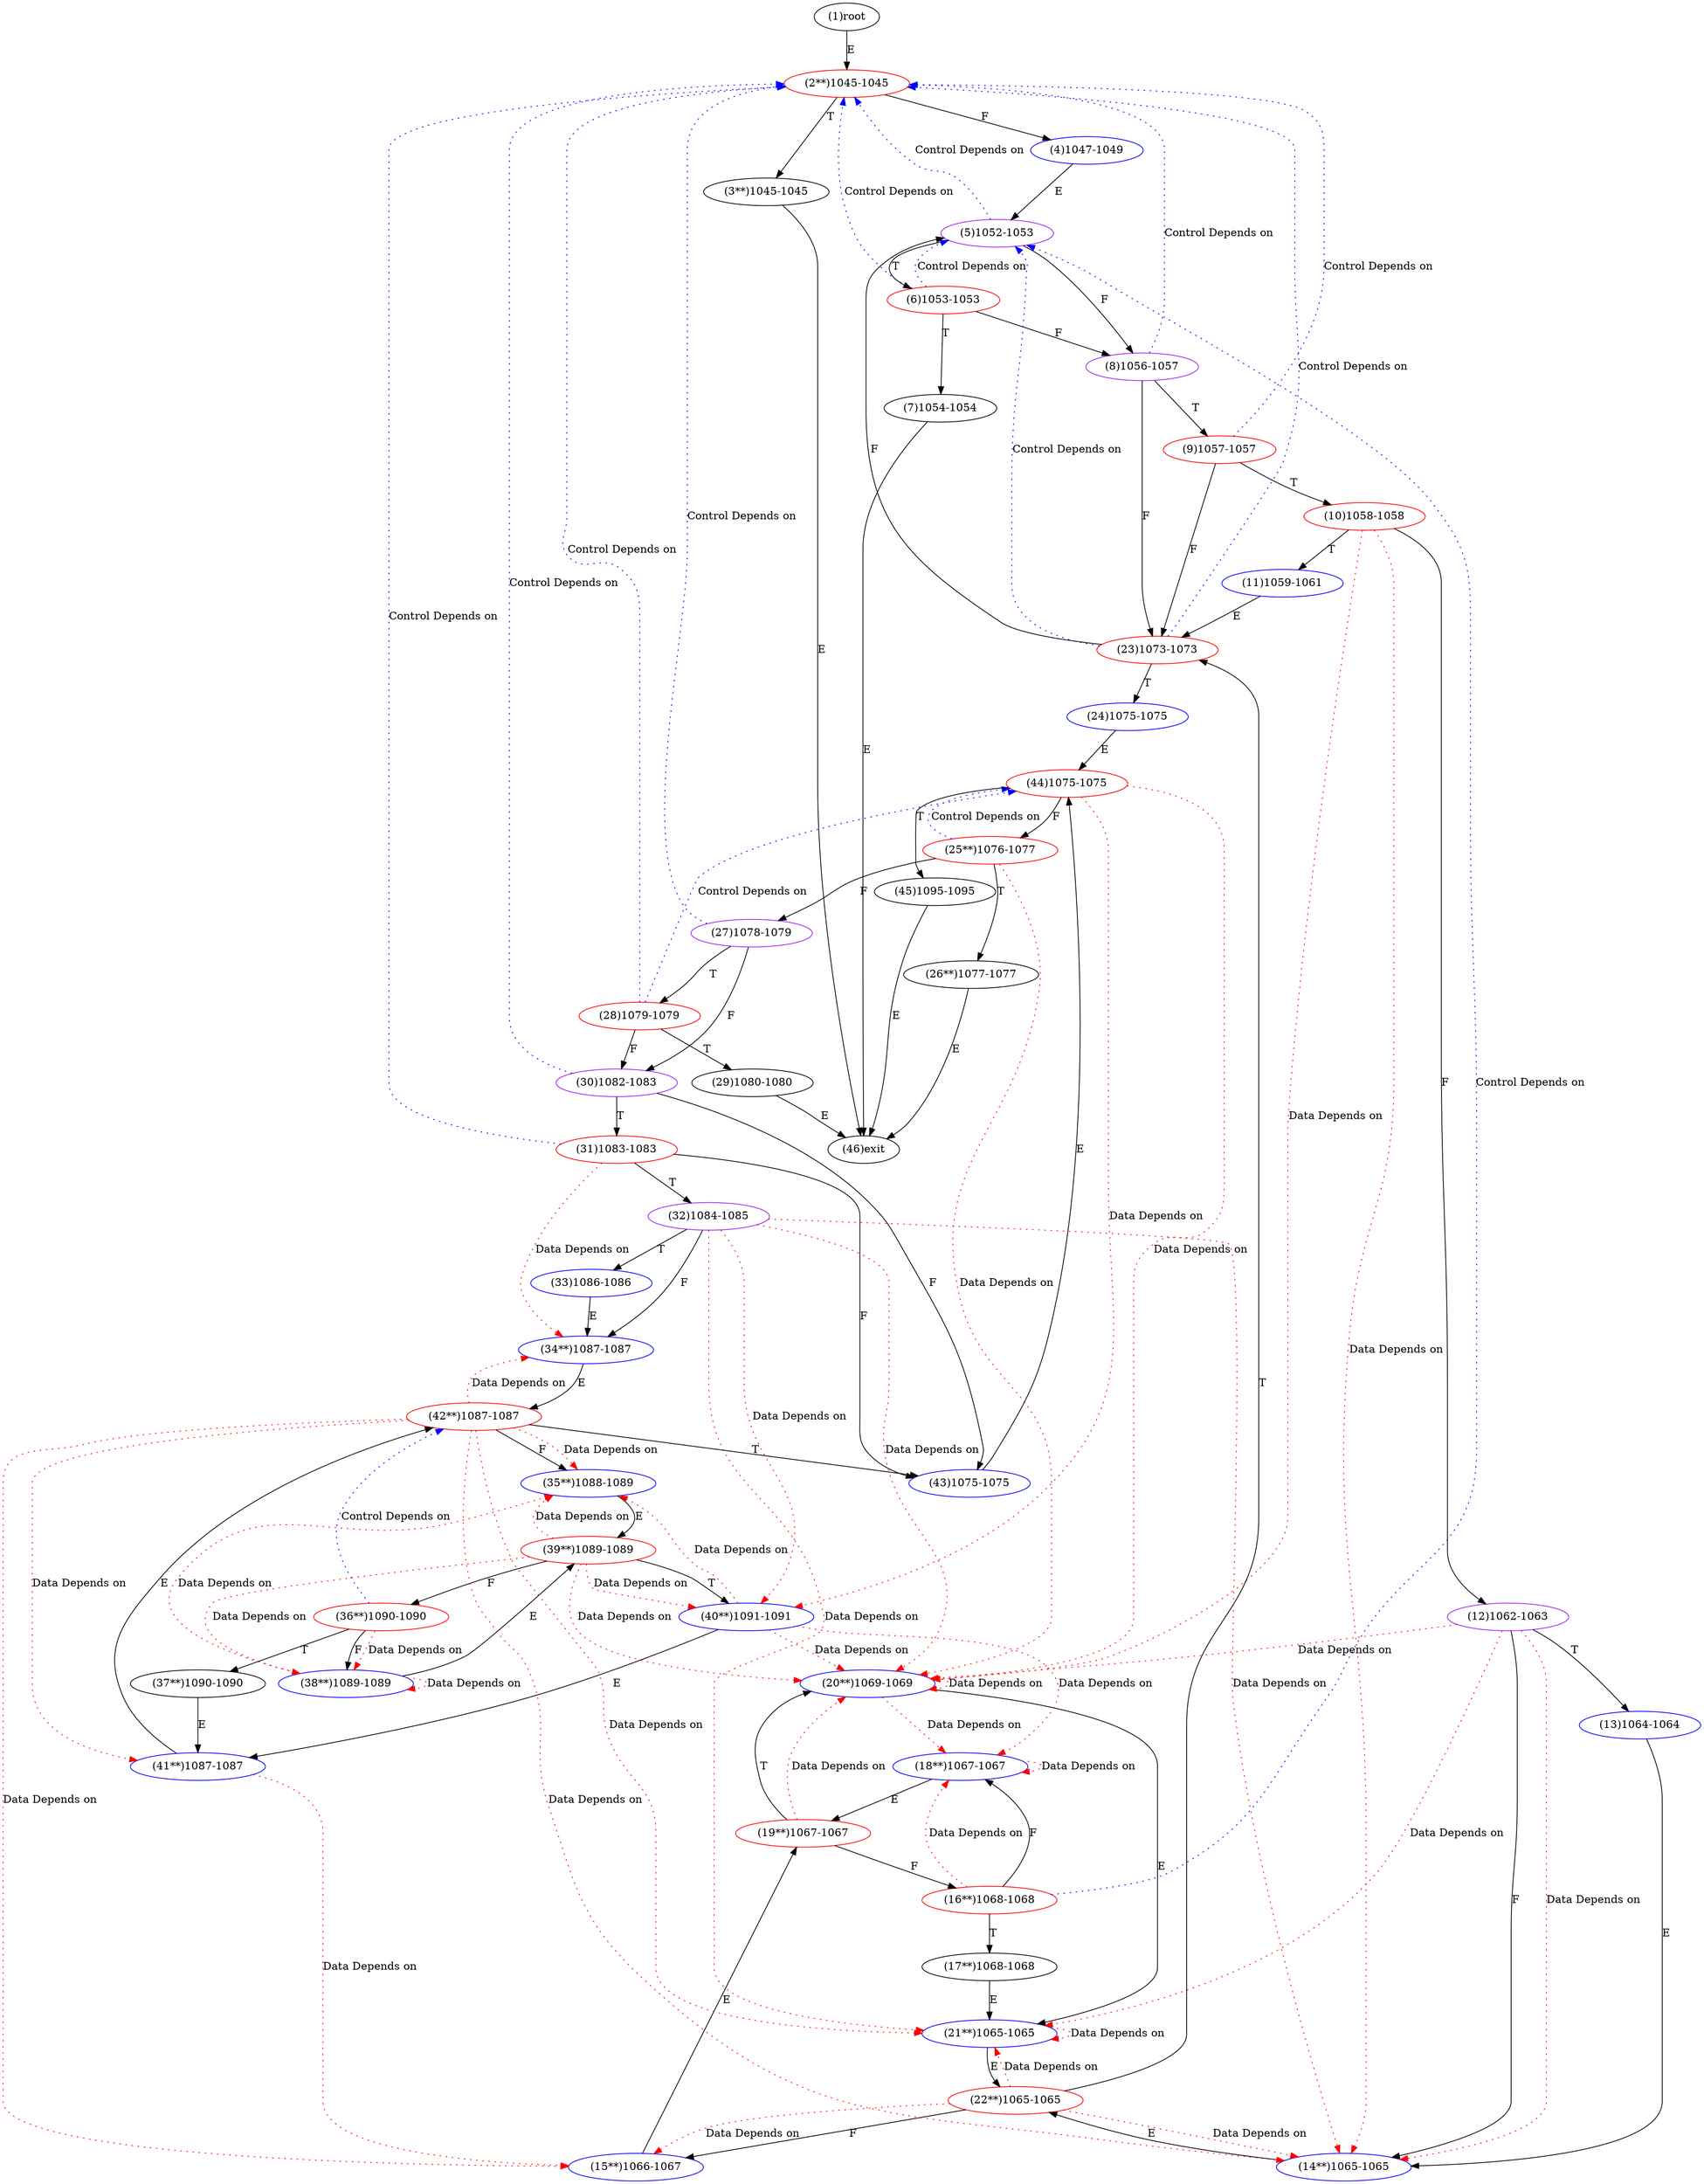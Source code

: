 digraph "" { 
1[ label="(1)root"];
2[ label="(2**)1045-1045",color=red];
3[ label="(3**)1045-1045"];
4[ label="(4)1047-1049",color=blue];
5[ label="(5)1052-1053",color=purple];
6[ label="(6)1053-1053",color=red];
7[ label="(7)1054-1054"];
8[ label="(8)1056-1057",color=purple];
9[ label="(9)1057-1057",color=red];
10[ label="(10)1058-1058",color=red];
11[ label="(11)1059-1061",color=blue];
12[ label="(12)1062-1063",color=purple];
13[ label="(13)1064-1064",color=blue];
14[ label="(14**)1065-1065",color=blue];
15[ label="(15**)1066-1067",color=blue];
17[ label="(17**)1068-1068"];
16[ label="(16**)1068-1068",color=red];
19[ label="(19**)1067-1067",color=red];
18[ label="(18**)1067-1067",color=blue];
21[ label="(21**)1065-1065",color=blue];
20[ label="(20**)1069-1069",color=blue];
23[ label="(23)1073-1073",color=red];
22[ label="(22**)1065-1065",color=red];
25[ label="(25**)1076-1077",color=red];
24[ label="(24)1075-1075",color=blue];
27[ label="(27)1078-1079",color=purple];
26[ label="(26**)1077-1077"];
29[ label="(29)1080-1080"];
28[ label="(28)1079-1079",color=red];
31[ label="(31)1083-1083",color=red];
30[ label="(30)1082-1083",color=purple];
34[ label="(34**)1087-1087",color=blue];
35[ label="(35**)1088-1089",color=blue];
32[ label="(32)1084-1085",color=purple];
33[ label="(33)1086-1086",color=blue];
38[ label="(38**)1089-1089",color=blue];
39[ label="(39**)1089-1089",color=red];
36[ label="(36**)1090-1090",color=red];
37[ label="(37**)1090-1090"];
42[ label="(42**)1087-1087",color=red];
43[ label="(43)1075-1075",color=blue];
40[ label="(40**)1091-1091",color=blue];
41[ label="(41**)1087-1087",color=blue];
46[ label="(46)exit"];
44[ label="(44)1075-1075",color=red];
45[ label="(45)1095-1095"];
1->2[ label="E"];
2->4[ label="F"];
2->3[ label="T"];
3->46[ label="E"];
4->5[ label="E"];
5->8[ label="F"];
5->6[ label="T"];
6->8[ label="F"];
6->7[ label="T"];
7->46[ label="E"];
8->23[ label="F"];
8->9[ label="T"];
9->23[ label="F"];
9->10[ label="T"];
10->12[ label="F"];
10->11[ label="T"];
11->23[ label="E"];
12->14[ label="F"];
12->13[ label="T"];
13->14[ label="E"];
14->22[ label="E"];
15->19[ label="E"];
16->18[ label="F"];
16->17[ label="T"];
17->21[ label="E"];
18->19[ label="E"];
19->16[ label="F"];
19->20[ label="T"];
20->21[ label="E"];
21->22[ label="E"];
22->15[ label="F"];
22->23[ label="T"];
23->5[ label="F"];
23->24[ label="T"];
24->44[ label="E"];
25->27[ label="F"];
25->26[ label="T"];
26->46[ label="E"];
27->30[ label="F"];
27->28[ label="T"];
28->30[ label="F"];
28->29[ label="T"];
29->46[ label="E"];
30->43[ label="F"];
30->31[ label="T"];
31->43[ label="F"];
31->32[ label="T"];
32->34[ label="F"];
32->33[ label="T"];
33->34[ label="E"];
34->42[ label="E"];
35->39[ label="E"];
36->38[ label="F"];
36->37[ label="T"];
37->41[ label="E"];
38->39[ label="E"];
39->36[ label="F"];
39->40[ label="T"];
40->41[ label="E"];
41->42[ label="E"];
42->35[ label="F"];
42->43[ label="T"];
43->44[ label="E"];
44->25[ label="F"];
44->45[ label="T"];
45->46[ label="E"];
5->2[ color="blue" label="Control Depends on" style = dotted ];
6->5[ color="blue" label="Control Depends on" style = dotted ];
6->2[ color="blue" label="Control Depends on" style = dotted ];
8->2[ color="blue" label="Control Depends on" style = dotted ];
9->2[ color="blue" label="Control Depends on" style = dotted ];
10->14[ color="red" label="Data Depends on" style = dotted ];
10->20[ color="red" label="Data Depends on" style = dotted ];
12->14[ color="red" label="Data Depends on" style = dotted ];
12->21[ color="red" label="Data Depends on" style = dotted ];
12->20[ color="red" label="Data Depends on" style = dotted ];
16->18[ color="red" label="Data Depends on" style = dotted ];
16->5[ color="blue" label="Control Depends on" style = dotted ];
19->20[ color="red" label="Data Depends on" style = dotted ];
18->18[ color="red" label="Data Depends on" style = dotted ];
21->21[ color="red" label="Data Depends on" style = dotted ];
20->20[ color="red" label="Data Depends on" style = dotted ];
20->18[ color="red" label="Data Depends on" style = dotted ];
23->5[ color="blue" label="Control Depends on" style = dotted ];
23->2[ color="blue" label="Control Depends on" style = dotted ];
22->21[ color="red" label="Data Depends on" style = dotted ];
22->15[ color="red" label="Data Depends on" style = dotted ];
22->14[ color="red" label="Data Depends on" style = dotted ];
25->44[ color="blue" label="Control Depends on" style = dotted ];
25->20[ color="red" label="Data Depends on" style = dotted ];
27->2[ color="blue" label="Control Depends on" style = dotted ];
28->44[ color="blue" label="Control Depends on" style = dotted ];
28->2[ color="blue" label="Control Depends on" style = dotted ];
31->2[ color="blue" label="Control Depends on" style = dotted ];
31->34[ color="red" label="Data Depends on" style = dotted ];
30->2[ color="blue" label="Control Depends on" style = dotted ];
32->21[ color="red" label="Data Depends on" style = dotted ];
32->20[ color="red" label="Data Depends on" style = dotted ];
32->40[ color="red" label="Data Depends on" style = dotted ];
32->14[ color="red" label="Data Depends on" style = dotted ];
38->38[ color="red" label="Data Depends on" style = dotted ];
38->35[ color="red" label="Data Depends on" style = dotted ];
39->20[ color="red" label="Data Depends on" style = dotted ];
39->38[ color="red" label="Data Depends on" style = dotted ];
39->35[ color="red" label="Data Depends on" style = dotted ];
39->40[ color="red" label="Data Depends on" style = dotted ];
36->38[ color="red" label="Data Depends on" style = dotted ];
36->42[ color="blue" label="Control Depends on" style = dotted ];
42->41[ color="red" label="Data Depends on" style = dotted ];
42->14[ color="red" label="Data Depends on" style = dotted ];
42->15[ color="red" label="Data Depends on" style = dotted ];
42->34[ color="red" label="Data Depends on" style = dotted ];
42->35[ color="red" label="Data Depends on" style = dotted ];
42->21[ color="red" label="Data Depends on" style = dotted ];
40->18[ color="red" label="Data Depends on" style = dotted ];
40->35[ color="red" label="Data Depends on" style = dotted ];
40->20[ color="red" label="Data Depends on" style = dotted ];
41->15[ color="red" label="Data Depends on" style = dotted ];
44->40[ color="red" label="Data Depends on" style = dotted ];
44->20[ color="red" label="Data Depends on" style = dotted ];
}